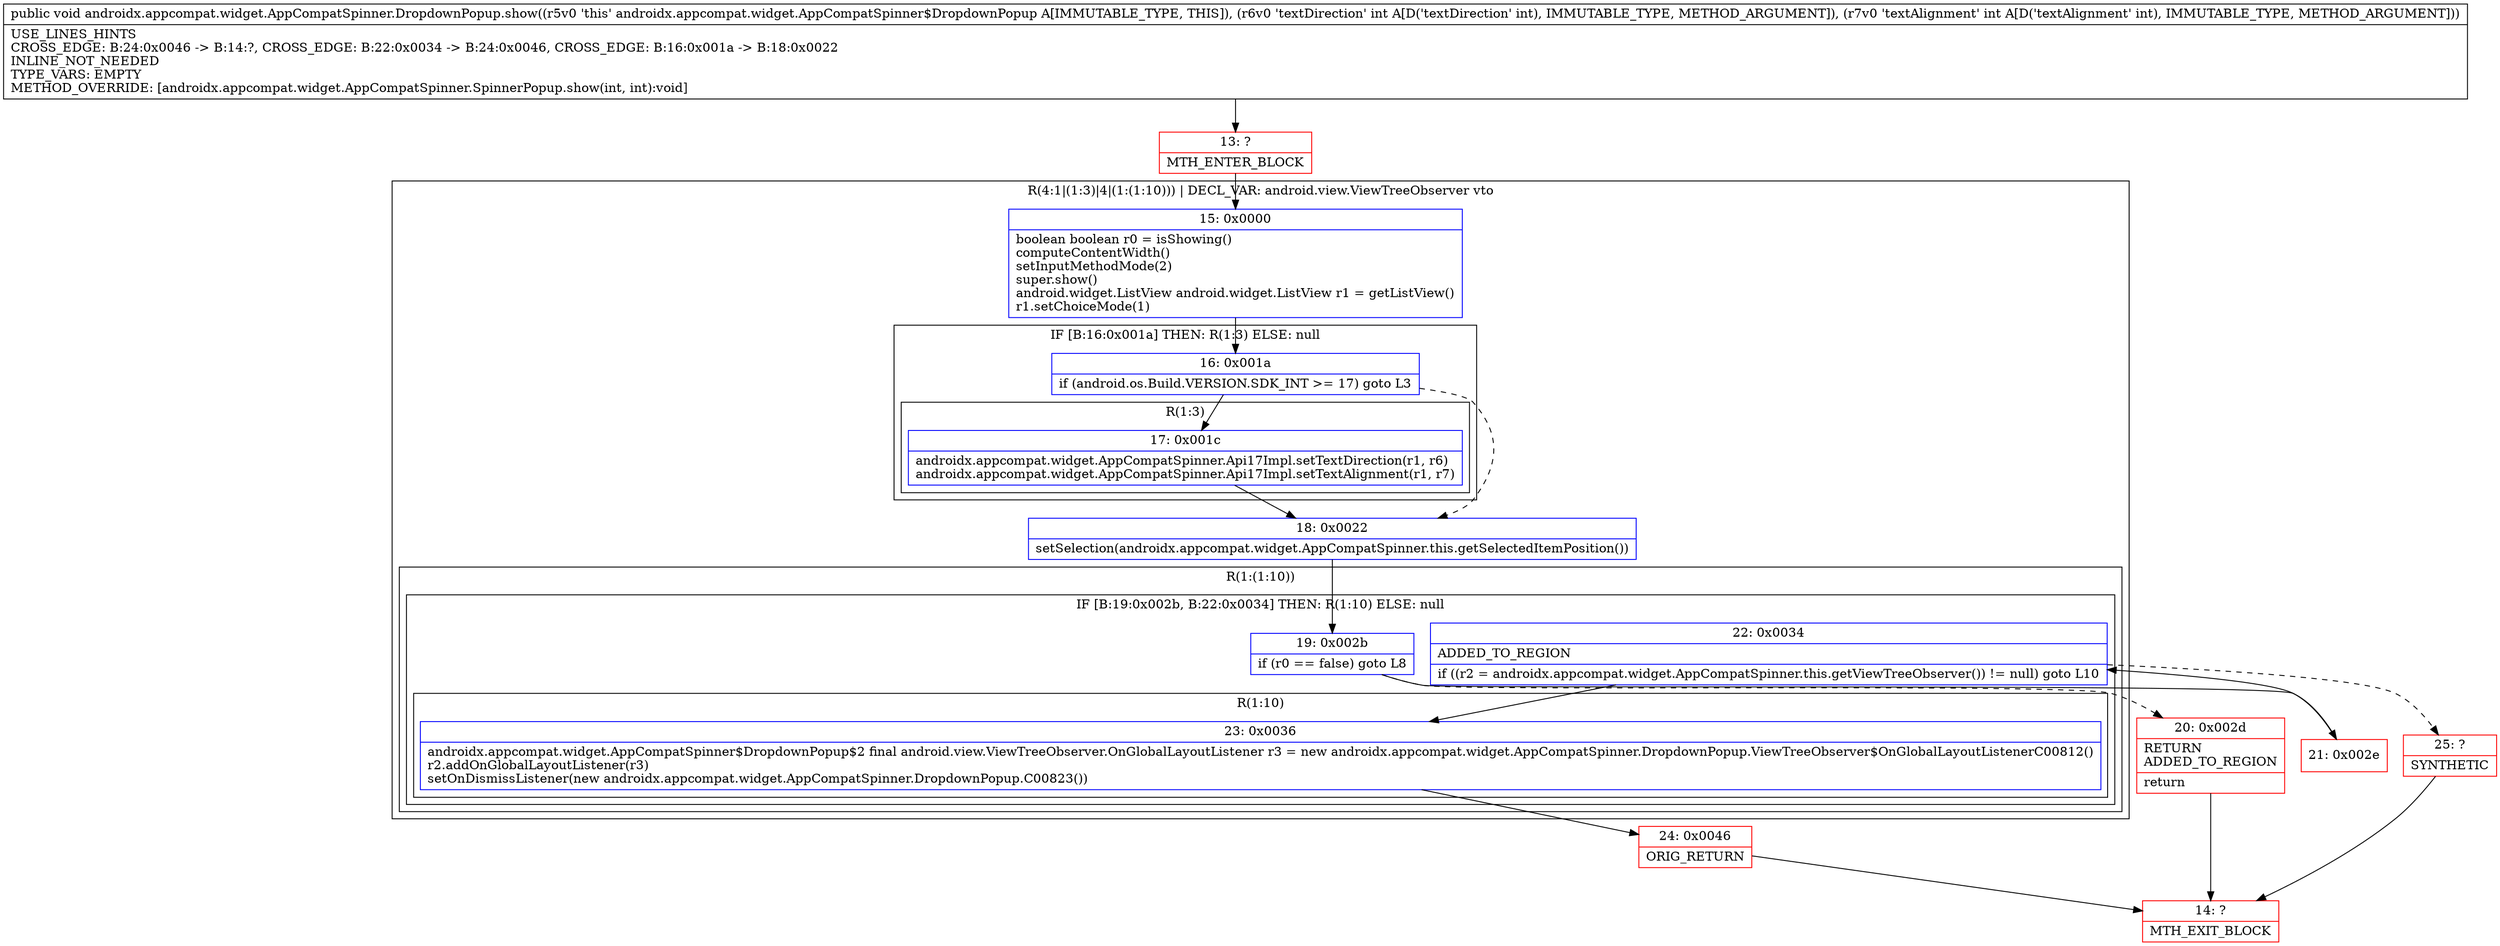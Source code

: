 digraph "CFG forandroidx.appcompat.widget.AppCompatSpinner.DropdownPopup.show(II)V" {
subgraph cluster_Region_1584980656 {
label = "R(4:1|(1:3)|4|(1:(1:10))) | DECL_VAR: android.view.ViewTreeObserver vto\l";
node [shape=record,color=blue];
Node_15 [shape=record,label="{15\:\ 0x0000|boolean boolean r0 = isShowing()\lcomputeContentWidth()\lsetInputMethodMode(2)\lsuper.show()\landroid.widget.ListView android.widget.ListView r1 = getListView()\lr1.setChoiceMode(1)\l}"];
subgraph cluster_IfRegion_606623436 {
label = "IF [B:16:0x001a] THEN: R(1:3) ELSE: null";
node [shape=record,color=blue];
Node_16 [shape=record,label="{16\:\ 0x001a|if (android.os.Build.VERSION.SDK_INT \>= 17) goto L3\l}"];
subgraph cluster_Region_1238402709 {
label = "R(1:3)";
node [shape=record,color=blue];
Node_17 [shape=record,label="{17\:\ 0x001c|androidx.appcompat.widget.AppCompatSpinner.Api17Impl.setTextDirection(r1, r6)\landroidx.appcompat.widget.AppCompatSpinner.Api17Impl.setTextAlignment(r1, r7)\l}"];
}
}
Node_18 [shape=record,label="{18\:\ 0x0022|setSelection(androidx.appcompat.widget.AppCompatSpinner.this.getSelectedItemPosition())\l}"];
subgraph cluster_Region_1244695253 {
label = "R(1:(1:10))";
node [shape=record,color=blue];
subgraph cluster_IfRegion_1171401781 {
label = "IF [B:19:0x002b, B:22:0x0034] THEN: R(1:10) ELSE: null";
node [shape=record,color=blue];
Node_19 [shape=record,label="{19\:\ 0x002b|if (r0 == false) goto L8\l}"];
Node_22 [shape=record,label="{22\:\ 0x0034|ADDED_TO_REGION\l|if ((r2 = androidx.appcompat.widget.AppCompatSpinner.this.getViewTreeObserver()) != null) goto L10\l}"];
subgraph cluster_Region_1614397356 {
label = "R(1:10)";
node [shape=record,color=blue];
Node_23 [shape=record,label="{23\:\ 0x0036|androidx.appcompat.widget.AppCompatSpinner$DropdownPopup$2 final android.view.ViewTreeObserver.OnGlobalLayoutListener r3 = new androidx.appcompat.widget.AppCompatSpinner.DropdownPopup.ViewTreeObserver$OnGlobalLayoutListenerC00812()\lr2.addOnGlobalLayoutListener(r3)\lsetOnDismissListener(new androidx.appcompat.widget.AppCompatSpinner.DropdownPopup.C00823())\l}"];
}
}
}
}
Node_13 [shape=record,color=red,label="{13\:\ ?|MTH_ENTER_BLOCK\l}"];
Node_20 [shape=record,color=red,label="{20\:\ 0x002d|RETURN\lADDED_TO_REGION\l|return\l}"];
Node_14 [shape=record,color=red,label="{14\:\ ?|MTH_EXIT_BLOCK\l}"];
Node_21 [shape=record,color=red,label="{21\:\ 0x002e}"];
Node_24 [shape=record,color=red,label="{24\:\ 0x0046|ORIG_RETURN\l}"];
Node_25 [shape=record,color=red,label="{25\:\ ?|SYNTHETIC\l}"];
MethodNode[shape=record,label="{public void androidx.appcompat.widget.AppCompatSpinner.DropdownPopup.show((r5v0 'this' androidx.appcompat.widget.AppCompatSpinner$DropdownPopup A[IMMUTABLE_TYPE, THIS]), (r6v0 'textDirection' int A[D('textDirection' int), IMMUTABLE_TYPE, METHOD_ARGUMENT]), (r7v0 'textAlignment' int A[D('textAlignment' int), IMMUTABLE_TYPE, METHOD_ARGUMENT]))  | USE_LINES_HINTS\lCROSS_EDGE: B:24:0x0046 \-\> B:14:?, CROSS_EDGE: B:22:0x0034 \-\> B:24:0x0046, CROSS_EDGE: B:16:0x001a \-\> B:18:0x0022\lINLINE_NOT_NEEDED\lTYPE_VARS: EMPTY\lMETHOD_OVERRIDE: [androidx.appcompat.widget.AppCompatSpinner.SpinnerPopup.show(int, int):void]\l}"];
MethodNode -> Node_13;Node_15 -> Node_16;
Node_16 -> Node_17;
Node_16 -> Node_18[style=dashed];
Node_17 -> Node_18;
Node_18 -> Node_19;
Node_19 -> Node_20[style=dashed];
Node_19 -> Node_21;
Node_22 -> Node_23;
Node_22 -> Node_25[style=dashed];
Node_23 -> Node_24;
Node_13 -> Node_15;
Node_20 -> Node_14;
Node_21 -> Node_22;
Node_24 -> Node_14;
Node_25 -> Node_14;
}


